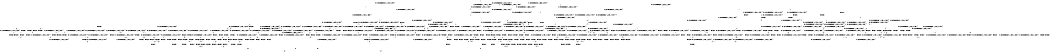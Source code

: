 digraph BCG {
size = "7, 10.5";
center = TRUE;
node [shape = circle];
0 [peripheries = 2];
0 -> 1 [label = "EX !0 !ATOMIC_EXCH_BRANCH (1, +1, TRUE, +0, 2, TRUE) !{}"];
0 -> 2 [label = "EX !2 !ATOMIC_EXCH_BRANCH (1, +0, TRUE, +0, 1, TRUE) !{}"];
0 -> 3 [label = "EX !1 !ATOMIC_EXCH_BRANCH (1, +0, FALSE, +0, 3, TRUE) !{}"];
0 -> 4 [label = "EX !0 !ATOMIC_EXCH_BRANCH (1, +1, TRUE, +0, 2, TRUE) !{}"];
0 -> 5 [label = "EX !2 !ATOMIC_EXCH_BRANCH (1, +0, TRUE, +0, 1, TRUE) !{}"];
0 -> 6 [label = "EX !1 !ATOMIC_EXCH_BRANCH (1, +0, FALSE, +0, 3, TRUE) !{}"];
1 -> 7 [label = "EX !2 !ATOMIC_EXCH_BRANCH (1, +0, TRUE, +0, 1, FALSE) !{}"];
2 -> 8 [label = "EX !0 !ATOMIC_EXCH_BRANCH (1, +1, TRUE, +0, 2, TRUE) !{}"];
3 -> 9 [label = "EX !0 !ATOMIC_EXCH_BRANCH (1, +1, TRUE, +0, 2, TRUE) !{}"];
4 -> 7 [label = "EX !2 !ATOMIC_EXCH_BRANCH (1, +0, TRUE, +0, 1, FALSE) !{}"];
4 -> 10 [label = "EX !1 !ATOMIC_EXCH_BRANCH (1, +0, FALSE, +0, 3, FALSE) !{}"];
4 -> 11 [label = "TERMINATE !0"];
4 -> 12 [label = "EX !2 !ATOMIC_EXCH_BRANCH (1, +0, TRUE, +0, 1, FALSE) !{}"];
4 -> 13 [label = "EX !1 !ATOMIC_EXCH_BRANCH (1, +0, FALSE, +0, 3, FALSE) !{}"];
4 -> 14 [label = "TERMINATE !0"];
5 -> 2 [label = "EX !2 !ATOMIC_EXCH_BRANCH (1, +0, TRUE, +0, 1, TRUE) !{}"];
5 -> 8 [label = "EX !0 !ATOMIC_EXCH_BRANCH (1, +1, TRUE, +0, 2, TRUE) !{}"];
5 -> 15 [label = "EX !1 !ATOMIC_EXCH_BRANCH (1, +0, FALSE, +0, 3, TRUE) !{}"];
5 -> 5 [label = "EX !2 !ATOMIC_EXCH_BRANCH (1, +0, TRUE, +0, 1, TRUE) !{}"];
5 -> 16 [label = "EX !0 !ATOMIC_EXCH_BRANCH (1, +1, TRUE, +0, 2, TRUE) !{}"];
5 -> 17 [label = "EX !1 !ATOMIC_EXCH_BRANCH (1, +0, FALSE, +0, 3, TRUE) !{}"];
6 -> 9 [label = "EX !0 !ATOMIC_EXCH_BRANCH (1, +1, TRUE, +0, 2, TRUE) !{}"];
6 -> 18 [label = "EX !2 !ATOMIC_EXCH_BRANCH (1, +0, TRUE, +0, 1, TRUE) !{}"];
6 -> 19 [label = "TERMINATE !1"];
6 -> 20 [label = "EX !0 !ATOMIC_EXCH_BRANCH (1, +1, TRUE, +0, 2, TRUE) !{}"];
6 -> 21 [label = "EX !2 !ATOMIC_EXCH_BRANCH (1, +0, TRUE, +0, 1, TRUE) !{}"];
6 -> 22 [label = "TERMINATE !1"];
7 -> 23 [label = "EX !1 !ATOMIC_EXCH_BRANCH (1, +0, FALSE, +0, 3, TRUE) !{}"];
8 -> 7 [label = "EX !2 !ATOMIC_EXCH_BRANCH (1, +0, TRUE, +0, 1, FALSE) !{}"];
9 -> 24 [label = "EX !2 !ATOMIC_EXCH_BRANCH (1, +0, TRUE, +0, 1, FALSE) !{}"];
10 -> 25 [label = "EX !1 !ATOMIC_EXCH_BRANCH (1, +1, TRUE, +0, 3, FALSE) !{}"];
11 -> 26 [label = "EX !2 !ATOMIC_EXCH_BRANCH (1, +0, TRUE, +0, 1, FALSE) !{}"];
12 -> 23 [label = "EX !1 !ATOMIC_EXCH_BRANCH (1, +0, FALSE, +0, 3, TRUE) !{}"];
12 -> 27 [label = "TERMINATE !0"];
12 -> 28 [label = "TERMINATE !2"];
12 -> 29 [label = "EX !1 !ATOMIC_EXCH_BRANCH (1, +0, FALSE, +0, 3, TRUE) !{}"];
12 -> 30 [label = "TERMINATE !0"];
12 -> 31 [label = "TERMINATE !2"];
13 -> 25 [label = "EX !1 !ATOMIC_EXCH_BRANCH (1, +1, TRUE, +0, 3, FALSE) !{}"];
13 -> 32 [label = "EX !2 !ATOMIC_EXCH_BRANCH (1, +0, TRUE, +0, 1, FALSE) !{}"];
13 -> 33 [label = "TERMINATE !0"];
13 -> 34 [label = "EX !1 !ATOMIC_EXCH_BRANCH (1, +1, TRUE, +0, 3, FALSE) !{}"];
13 -> 35 [label = "EX !2 !ATOMIC_EXCH_BRANCH (1, +0, TRUE, +0, 1, FALSE) !{}"];
13 -> 36 [label = "TERMINATE !0"];
14 -> 26 [label = "EX !2 !ATOMIC_EXCH_BRANCH (1, +0, TRUE, +0, 1, FALSE) !{}"];
14 -> 37 [label = "EX !1 !ATOMIC_EXCH_BRANCH (1, +0, FALSE, +0, 3, FALSE) !{}"];
14 -> 38 [label = "EX !2 !ATOMIC_EXCH_BRANCH (1, +0, TRUE, +0, 1, FALSE) !{}"];
14 -> 39 [label = "EX !1 !ATOMIC_EXCH_BRANCH (1, +0, FALSE, +0, 3, FALSE) !{}"];
15 -> 18 [label = "EX !2 !ATOMIC_EXCH_BRANCH (1, +0, TRUE, +0, 1, TRUE) !{}"];
16 -> 7 [label = "EX !2 !ATOMIC_EXCH_BRANCH (1, +0, TRUE, +0, 1, FALSE) !{}"];
16 -> 40 [label = "EX !1 !ATOMIC_EXCH_BRANCH (1, +0, FALSE, +0, 3, FALSE) !{}"];
16 -> 41 [label = "TERMINATE !0"];
16 -> 12 [label = "EX !2 !ATOMIC_EXCH_BRANCH (1, +0, TRUE, +0, 1, FALSE) !{}"];
16 -> 42 [label = "EX !1 !ATOMIC_EXCH_BRANCH (1, +0, FALSE, +0, 3, FALSE) !{}"];
16 -> 43 [label = "TERMINATE !0"];
17 -> 18 [label = "EX !2 !ATOMIC_EXCH_BRANCH (1, +0, TRUE, +0, 1, TRUE) !{}"];
17 -> 44 [label = "EX !0 !ATOMIC_EXCH_BRANCH (1, +1, TRUE, +0, 2, TRUE) !{}"];
17 -> 45 [label = "TERMINATE !1"];
17 -> 21 [label = "EX !2 !ATOMIC_EXCH_BRANCH (1, +0, TRUE, +0, 1, TRUE) !{}"];
17 -> 46 [label = "EX !0 !ATOMIC_EXCH_BRANCH (1, +1, TRUE, +0, 2, TRUE) !{}"];
17 -> 47 [label = "TERMINATE !1"];
18 -> 44 [label = "EX !0 !ATOMIC_EXCH_BRANCH (1, +1, TRUE, +0, 2, TRUE) !{}"];
19 -> 48 [label = "EX !0 !ATOMIC_EXCH_BRANCH (1, +1, TRUE, +0, 2, TRUE) !{}"];
20 -> 24 [label = "EX !2 !ATOMIC_EXCH_BRANCH (1, +0, TRUE, +0, 1, FALSE) !{}"];
20 -> 49 [label = "TERMINATE !0"];
20 -> 50 [label = "TERMINATE !1"];
20 -> 51 [label = "EX !2 !ATOMIC_EXCH_BRANCH (1, +0, TRUE, +0, 1, FALSE) !{}"];
20 -> 52 [label = "TERMINATE !0"];
20 -> 53 [label = "TERMINATE !1"];
21 -> 18 [label = "EX !2 !ATOMIC_EXCH_BRANCH (1, +0, TRUE, +0, 1, TRUE) !{}"];
21 -> 44 [label = "EX !0 !ATOMIC_EXCH_BRANCH (1, +1, TRUE, +0, 2, TRUE) !{}"];
21 -> 45 [label = "TERMINATE !1"];
21 -> 21 [label = "EX !2 !ATOMIC_EXCH_BRANCH (1, +0, TRUE, +0, 1, TRUE) !{}"];
21 -> 46 [label = "EX !0 !ATOMIC_EXCH_BRANCH (1, +1, TRUE, +0, 2, TRUE) !{}"];
21 -> 47 [label = "TERMINATE !1"];
22 -> 48 [label = "EX !0 !ATOMIC_EXCH_BRANCH (1, +1, TRUE, +0, 2, TRUE) !{}"];
22 -> 54 [label = "EX !2 !ATOMIC_EXCH_BRANCH (1, +0, TRUE, +0, 1, TRUE) !{}"];
22 -> 55 [label = "EX !0 !ATOMIC_EXCH_BRANCH (1, +1, TRUE, +0, 2, TRUE) !{}"];
22 -> 56 [label = "EX !2 !ATOMIC_EXCH_BRANCH (1, +0, TRUE, +0, 1, TRUE) !{}"];
23 -> 57 [label = "TERMINATE !0"];
24 -> 57 [label = "TERMINATE !0"];
25 -> 24 [label = "EX !2 !ATOMIC_EXCH_BRANCH (1, +0, TRUE, +0, 1, FALSE) !{}"];
26 -> 58 [label = "EX !1 !ATOMIC_EXCH_BRANCH (1, +0, FALSE, +0, 3, TRUE) !{}"];
27 -> 58 [label = "EX !1 !ATOMIC_EXCH_BRANCH (1, +0, FALSE, +0, 3, TRUE) !{}"];
28 -> 59 [label = "EX !1 !ATOMIC_EXCH_BRANCH (1, +0, FALSE, +0, 3, TRUE) !{}"];
29 -> 57 [label = "TERMINATE !0"];
29 -> 60 [label = "TERMINATE !2"];
29 -> 61 [label = "TERMINATE !1"];
29 -> 62 [label = "TERMINATE !0"];
29 -> 63 [label = "TERMINATE !2"];
29 -> 64 [label = "TERMINATE !1"];
30 -> 58 [label = "EX !1 !ATOMIC_EXCH_BRANCH (1, +0, FALSE, +0, 3, TRUE) !{}"];
30 -> 65 [label = "TERMINATE !2"];
30 -> 66 [label = "EX !1 !ATOMIC_EXCH_BRANCH (1, +0, FALSE, +0, 3, TRUE) !{}"];
30 -> 67 [label = "TERMINATE !2"];
31 -> 59 [label = "EX !1 !ATOMIC_EXCH_BRANCH (1, +0, FALSE, +0, 3, TRUE) !{}"];
31 -> 65 [label = "TERMINATE !0"];
31 -> 68 [label = "EX !1 !ATOMIC_EXCH_BRANCH (1, +0, FALSE, +0, 3, TRUE) !{}"];
31 -> 67 [label = "TERMINATE !0"];
32 -> 69 [label = "EX !1 !ATOMIC_EXCH_BRANCH (1, +1, TRUE, +0, 3, TRUE) !{}"];
33 -> 70 [label = "EX !2 !ATOMIC_EXCH_BRANCH (1, +0, TRUE, +0, 1, FALSE) !{}"];
34 -> 24 [label = "EX !2 !ATOMIC_EXCH_BRANCH (1, +0, TRUE, +0, 1, FALSE) !{}"];
34 -> 49 [label = "TERMINATE !0"];
34 -> 50 [label = "TERMINATE !1"];
34 -> 51 [label = "EX !2 !ATOMIC_EXCH_BRANCH (1, +0, TRUE, +0, 1, FALSE) !{}"];
34 -> 52 [label = "TERMINATE !0"];
34 -> 53 [label = "TERMINATE !1"];
35 -> 69 [label = "EX !1 !ATOMIC_EXCH_BRANCH (1, +1, TRUE, +0, 3, TRUE) !{}"];
35 -> 71 [label = "TERMINATE !0"];
35 -> 72 [label = "TERMINATE !2"];
35 -> 73 [label = "EX !1 !ATOMIC_EXCH_BRANCH (1, +1, TRUE, +0, 3, TRUE) !{}"];
35 -> 74 [label = "TERMINATE !0"];
35 -> 75 [label = "TERMINATE !2"];
36 -> 70 [label = "EX !2 !ATOMIC_EXCH_BRANCH (1, +0, TRUE, +0, 1, FALSE) !{}"];
36 -> 76 [label = "EX !1 !ATOMIC_EXCH_BRANCH (1, +1, TRUE, +0, 3, FALSE) !{}"];
36 -> 77 [label = "EX !2 !ATOMIC_EXCH_BRANCH (1, +0, TRUE, +0, 1, FALSE) !{}"];
36 -> 78 [label = "EX !1 !ATOMIC_EXCH_BRANCH (1, +1, TRUE, +0, 3, FALSE) !{}"];
37 -> 76 [label = "EX !1 !ATOMIC_EXCH_BRANCH (1, +1, TRUE, +0, 3, FALSE) !{}"];
38 -> 58 [label = "EX !1 !ATOMIC_EXCH_BRANCH (1, +0, FALSE, +0, 3, TRUE) !{}"];
38 -> 65 [label = "TERMINATE !2"];
38 -> 66 [label = "EX !1 !ATOMIC_EXCH_BRANCH (1, +0, FALSE, +0, 3, TRUE) !{}"];
38 -> 67 [label = "TERMINATE !2"];
39 -> 76 [label = "EX !1 !ATOMIC_EXCH_BRANCH (1, +1, TRUE, +0, 3, FALSE) !{}"];
39 -> 70 [label = "EX !2 !ATOMIC_EXCH_BRANCH (1, +0, TRUE, +0, 1, FALSE) !{}"];
39 -> 78 [label = "EX !1 !ATOMIC_EXCH_BRANCH (1, +1, TRUE, +0, 3, FALSE) !{}"];
39 -> 77 [label = "EX !2 !ATOMIC_EXCH_BRANCH (1, +0, TRUE, +0, 1, FALSE) !{}"];
40 -> 79 [label = "EX !1 !ATOMIC_EXCH_BRANCH (1, +1, TRUE, +0, 3, FALSE) !{}"];
41 -> 80 [label = "EX !1 !ATOMIC_EXCH_BRANCH (1, +0, FALSE, +0, 3, FALSE) !{}"];
42 -> 79 [label = "EX !1 !ATOMIC_EXCH_BRANCH (1, +1, TRUE, +0, 3, FALSE) !{}"];
42 -> 32 [label = "EX !2 !ATOMIC_EXCH_BRANCH (1, +0, TRUE, +0, 1, FALSE) !{}"];
42 -> 81 [label = "TERMINATE !0"];
42 -> 82 [label = "EX !1 !ATOMIC_EXCH_BRANCH (1, +1, TRUE, +0, 3, FALSE) !{}"];
42 -> 35 [label = "EX !2 !ATOMIC_EXCH_BRANCH (1, +0, TRUE, +0, 1, FALSE) !{}"];
42 -> 83 [label = "TERMINATE !0"];
43 -> 80 [label = "EX !1 !ATOMIC_EXCH_BRANCH (1, +0, FALSE, +0, 3, FALSE) !{}"];
43 -> 26 [label = "EX !2 !ATOMIC_EXCH_BRANCH (1, +0, TRUE, +0, 1, FALSE) !{}"];
43 -> 84 [label = "EX !1 !ATOMIC_EXCH_BRANCH (1, +0, FALSE, +0, 3, FALSE) !{}"];
43 -> 38 [label = "EX !2 !ATOMIC_EXCH_BRANCH (1, +0, TRUE, +0, 1, FALSE) !{}"];
44 -> 24 [label = "EX !2 !ATOMIC_EXCH_BRANCH (1, +0, TRUE, +0, 1, FALSE) !{}"];
45 -> 85 [label = "EX !0 !ATOMIC_EXCH_BRANCH (1, +1, TRUE, +0, 2, TRUE) !{}"];
46 -> 24 [label = "EX !2 !ATOMIC_EXCH_BRANCH (1, +0, TRUE, +0, 1, FALSE) !{}"];
46 -> 86 [label = "TERMINATE !0"];
46 -> 87 [label = "TERMINATE !1"];
46 -> 51 [label = "EX !2 !ATOMIC_EXCH_BRANCH (1, +0, TRUE, +0, 1, FALSE) !{}"];
46 -> 88 [label = "TERMINATE !0"];
46 -> 89 [label = "TERMINATE !1"];
47 -> 85 [label = "EX !0 !ATOMIC_EXCH_BRANCH (1, +1, TRUE, +0, 2, TRUE) !{}"];
47 -> 54 [label = "EX !2 !ATOMIC_EXCH_BRANCH (1, +0, TRUE, +0, 1, TRUE) !{}"];
47 -> 90 [label = "EX !0 !ATOMIC_EXCH_BRANCH (1, +1, TRUE, +0, 2, TRUE) !{}"];
47 -> 56 [label = "EX !2 !ATOMIC_EXCH_BRANCH (1, +0, TRUE, +0, 1, TRUE) !{}"];
48 -> 91 [label = "EX !2 !ATOMIC_EXCH_BRANCH (1, +0, TRUE, +0, 1, FALSE) !{}"];
49 -> 92 [label = "EX !2 !ATOMIC_EXCH_BRANCH (1, +0, TRUE, +0, 1, FALSE) !{}"];
50 -> 91 [label = "EX !2 !ATOMIC_EXCH_BRANCH (1, +0, TRUE, +0, 1, FALSE) !{}"];
51 -> 57 [label = "TERMINATE !0"];
51 -> 60 [label = "TERMINATE !2"];
51 -> 61 [label = "TERMINATE !1"];
51 -> 62 [label = "TERMINATE !0"];
51 -> 63 [label = "TERMINATE !2"];
51 -> 64 [label = "TERMINATE !1"];
52 -> 92 [label = "EX !2 !ATOMIC_EXCH_BRANCH (1, +0, TRUE, +0, 1, FALSE) !{}"];
52 -> 93 [label = "TERMINATE !1"];
52 -> 94 [label = "EX !2 !ATOMIC_EXCH_BRANCH (1, +0, TRUE, +0, 1, FALSE) !{}"];
52 -> 95 [label = "TERMINATE !1"];
53 -> 91 [label = "EX !2 !ATOMIC_EXCH_BRANCH (1, +0, TRUE, +0, 1, FALSE) !{}"];
53 -> 93 [label = "TERMINATE !0"];
53 -> 96 [label = "EX !2 !ATOMIC_EXCH_BRANCH (1, +0, TRUE, +0, 1, FALSE) !{}"];
53 -> 95 [label = "TERMINATE !0"];
54 -> 85 [label = "EX !0 !ATOMIC_EXCH_BRANCH (1, +1, TRUE, +0, 2, TRUE) !{}"];
55 -> 91 [label = "EX !2 !ATOMIC_EXCH_BRANCH (1, +0, TRUE, +0, 1, FALSE) !{}"];
55 -> 93 [label = "TERMINATE !0"];
55 -> 96 [label = "EX !2 !ATOMIC_EXCH_BRANCH (1, +0, TRUE, +0, 1, FALSE) !{}"];
55 -> 95 [label = "TERMINATE !0"];
56 -> 54 [label = "EX !2 !ATOMIC_EXCH_BRANCH (1, +0, TRUE, +0, 1, TRUE) !{}"];
56 -> 85 [label = "EX !0 !ATOMIC_EXCH_BRANCH (1, +1, TRUE, +0, 2, TRUE) !{}"];
56 -> 56 [label = "EX !2 !ATOMIC_EXCH_BRANCH (1, +0, TRUE, +0, 1, TRUE) !{}"];
56 -> 90 [label = "EX !0 !ATOMIC_EXCH_BRANCH (1, +1, TRUE, +0, 2, TRUE) !{}"];
57 -> 97 [label = "TERMINATE !2"];
58 -> 97 [label = "TERMINATE !2"];
59 -> 97 [label = "TERMINATE !0"];
60 -> 97 [label = "TERMINATE !0"];
61 -> 98 [label = "TERMINATE !0"];
62 -> 97 [label = "TERMINATE !2"];
62 -> 98 [label = "TERMINATE !1"];
62 -> 99 [label = "TERMINATE !2"];
62 -> 100 [label = "TERMINATE !1"];
63 -> 97 [label = "TERMINATE !0"];
63 -> 101 [label = "TERMINATE !1"];
63 -> 99 [label = "TERMINATE !0"];
63 -> 102 [label = "TERMINATE !1"];
64 -> 98 [label = "TERMINATE !0"];
64 -> 101 [label = "TERMINATE !2"];
64 -> 100 [label = "TERMINATE !0"];
64 -> 102 [label = "TERMINATE !2"];
65 -> 103 [label = "EX !1 !ATOMIC_EXCH_BRANCH (1, +0, FALSE, +0, 3, TRUE) !{}"];
66 -> 97 [label = "TERMINATE !2"];
66 -> 98 [label = "TERMINATE !1"];
66 -> 99 [label = "TERMINATE !2"];
66 -> 100 [label = "TERMINATE !1"];
67 -> 103 [label = "EX !1 !ATOMIC_EXCH_BRANCH (1, +0, FALSE, +0, 3, TRUE) !{}"];
67 -> 104 [label = "EX !1 !ATOMIC_EXCH_BRANCH (1, +0, FALSE, +0, 3, TRUE) !{}"];
68 -> 97 [label = "TERMINATE !0"];
68 -> 101 [label = "TERMINATE !1"];
68 -> 99 [label = "TERMINATE !0"];
68 -> 102 [label = "TERMINATE !1"];
69 -> 105 [label = "TERMINATE !0"];
70 -> 106 [label = "EX !1 !ATOMIC_EXCH_BRANCH (1, +1, TRUE, +0, 3, TRUE) !{}"];
71 -> 107 [label = "TERMINATE !2"];
72 -> 107 [label = "TERMINATE !0"];
73 -> 105 [label = "TERMINATE !0"];
73 -> 108 [label = "TERMINATE !2"];
73 -> 109 [label = "TERMINATE !1"];
73 -> 110 [label = "TERMINATE !0"];
73 -> 111 [label = "TERMINATE !2"];
73 -> 112 [label = "TERMINATE !1"];
74 -> 107 [label = "TERMINATE !2"];
74 -> 106 [label = "EX !1 !ATOMIC_EXCH_BRANCH (1, +1, TRUE, +0, 3, TRUE) !{}"];
74 -> 113 [label = "TERMINATE !2"];
74 -> 114 [label = "EX !1 !ATOMIC_EXCH_BRANCH (1, +1, TRUE, +0, 3, TRUE) !{}"];
75 -> 107 [label = "TERMINATE !0"];
75 -> 115 [label = "EX !1 !ATOMIC_EXCH_BRANCH (1, +1, TRUE, +0, 3, TRUE) !{}"];
75 -> 113 [label = "TERMINATE !0"];
75 -> 116 [label = "EX !1 !ATOMIC_EXCH_BRANCH (1, +1, TRUE, +0, 3, TRUE) !{}"];
76 -> 92 [label = "EX !2 !ATOMIC_EXCH_BRANCH (1, +0, TRUE, +0, 1, FALSE) !{}"];
77 -> 106 [label = "EX !1 !ATOMIC_EXCH_BRANCH (1, +1, TRUE, +0, 3, TRUE) !{}"];
77 -> 107 [label = "TERMINATE !2"];
77 -> 114 [label = "EX !1 !ATOMIC_EXCH_BRANCH (1, +1, TRUE, +0, 3, TRUE) !{}"];
77 -> 113 [label = "TERMINATE !2"];
78 -> 92 [label = "EX !2 !ATOMIC_EXCH_BRANCH (1, +0, TRUE, +0, 1, FALSE) !{}"];
78 -> 93 [label = "TERMINATE !1"];
78 -> 94 [label = "EX !2 !ATOMIC_EXCH_BRANCH (1, +0, TRUE, +0, 1, FALSE) !{}"];
78 -> 95 [label = "TERMINATE !1"];
79 -> 24 [label = "EX !2 !ATOMIC_EXCH_BRANCH (1, +0, TRUE, +0, 1, FALSE) !{}"];
80 -> 117 [label = "EX !1 !ATOMIC_EXCH_BRANCH (1, +1, TRUE, +0, 3, FALSE) !{}"];
81 -> 117 [label = "EX !1 !ATOMIC_EXCH_BRANCH (1, +1, TRUE, +0, 3, FALSE) !{}"];
82 -> 24 [label = "EX !2 !ATOMIC_EXCH_BRANCH (1, +0, TRUE, +0, 1, FALSE) !{}"];
82 -> 86 [label = "TERMINATE !0"];
82 -> 87 [label = "TERMINATE !1"];
82 -> 51 [label = "EX !2 !ATOMIC_EXCH_BRANCH (1, +0, TRUE, +0, 1, FALSE) !{}"];
82 -> 88 [label = "TERMINATE !0"];
82 -> 89 [label = "TERMINATE !1"];
83 -> 117 [label = "EX !1 !ATOMIC_EXCH_BRANCH (1, +1, TRUE, +0, 3, FALSE) !{}"];
83 -> 70 [label = "EX !2 !ATOMIC_EXCH_BRANCH (1, +0, TRUE, +0, 1, FALSE) !{}"];
83 -> 118 [label = "EX !1 !ATOMIC_EXCH_BRANCH (1, +1, TRUE, +0, 3, FALSE) !{}"];
83 -> 77 [label = "EX !2 !ATOMIC_EXCH_BRANCH (1, +0, TRUE, +0, 1, FALSE) !{}"];
84 -> 117 [label = "EX !1 !ATOMIC_EXCH_BRANCH (1, +1, TRUE, +0, 3, FALSE) !{}"];
84 -> 70 [label = "EX !2 !ATOMIC_EXCH_BRANCH (1, +0, TRUE, +0, 1, FALSE) !{}"];
84 -> 118 [label = "EX !1 !ATOMIC_EXCH_BRANCH (1, +1, TRUE, +0, 3, FALSE) !{}"];
84 -> 77 [label = "EX !2 !ATOMIC_EXCH_BRANCH (1, +0, TRUE, +0, 1, FALSE) !{}"];
85 -> 91 [label = "EX !2 !ATOMIC_EXCH_BRANCH (1, +0, TRUE, +0, 1, FALSE) !{}"];
86 -> 119 [label = "TERMINATE !1"];
87 -> 119 [label = "TERMINATE !0"];
88 -> 119 [label = "TERMINATE !1"];
88 -> 92 [label = "EX !2 !ATOMIC_EXCH_BRANCH (1, +0, TRUE, +0, 1, FALSE) !{}"];
88 -> 120 [label = "TERMINATE !1"];
88 -> 94 [label = "EX !2 !ATOMIC_EXCH_BRANCH (1, +0, TRUE, +0, 1, FALSE) !{}"];
89 -> 119 [label = "TERMINATE !0"];
89 -> 91 [label = "EX !2 !ATOMIC_EXCH_BRANCH (1, +0, TRUE, +0, 1, FALSE) !{}"];
89 -> 120 [label = "TERMINATE !0"];
89 -> 96 [label = "EX !2 !ATOMIC_EXCH_BRANCH (1, +0, TRUE, +0, 1, FALSE) !{}"];
90 -> 91 [label = "EX !2 !ATOMIC_EXCH_BRANCH (1, +0, TRUE, +0, 1, FALSE) !{}"];
90 -> 119 [label = "TERMINATE !0"];
90 -> 96 [label = "EX !2 !ATOMIC_EXCH_BRANCH (1, +0, TRUE, +0, 1, FALSE) !{}"];
90 -> 120 [label = "TERMINATE !0"];
91 -> 98 [label = "TERMINATE !0"];
92 -> 97 [label = "TERMINATE !2"];
93 -> 121 [label = "EX !2 !ATOMIC_EXCH_BRANCH (1, +0, TRUE, +0, 1, FALSE) !{}"];
94 -> 97 [label = "TERMINATE !2"];
94 -> 98 [label = "TERMINATE !1"];
94 -> 99 [label = "TERMINATE !2"];
94 -> 100 [label = "TERMINATE !1"];
95 -> 121 [label = "EX !2 !ATOMIC_EXCH_BRANCH (1, +0, TRUE, +0, 1, FALSE) !{}"];
95 -> 122 [label = "EX !2 !ATOMIC_EXCH_BRANCH (1, +0, TRUE, +0, 1, FALSE) !{}"];
96 -> 98 [label = "TERMINATE !0"];
96 -> 101 [label = "TERMINATE !2"];
96 -> 100 [label = "TERMINATE !0"];
96 -> 102 [label = "TERMINATE !2"];
97 -> 123 [label = "TERMINATE !1"];
98 -> 123 [label = "TERMINATE !2"];
99 -> 123 [label = "TERMINATE !1"];
99 -> 124 [label = "TERMINATE !1"];
100 -> 123 [label = "TERMINATE !2"];
100 -> 124 [label = "TERMINATE !2"];
101 -> 123 [label = "TERMINATE !0"];
102 -> 123 [label = "TERMINATE !0"];
102 -> 124 [label = "TERMINATE !0"];
103 -> 123 [label = "TERMINATE !1"];
104 -> 123 [label = "TERMINATE !1"];
104 -> 124 [label = "TERMINATE !1"];
105 -> 125 [label = "TERMINATE !2"];
106 -> 125 [label = "TERMINATE !2"];
107 -> 126 [label = "EX !1 !ATOMIC_EXCH_BRANCH (1, +1, TRUE, +0, 3, TRUE) !{}"];
108 -> 125 [label = "TERMINATE !0"];
109 -> 127 [label = "TERMINATE !0"];
110 -> 125 [label = "TERMINATE !2"];
110 -> 127 [label = "TERMINATE !1"];
110 -> 128 [label = "TERMINATE !2"];
110 -> 129 [label = "TERMINATE !1"];
111 -> 125 [label = "TERMINATE !0"];
111 -> 130 [label = "TERMINATE !1"];
111 -> 128 [label = "TERMINATE !0"];
111 -> 131 [label = "TERMINATE !1"];
112 -> 127 [label = "TERMINATE !0"];
112 -> 130 [label = "TERMINATE !2"];
112 -> 129 [label = "TERMINATE !0"];
112 -> 131 [label = "TERMINATE !2"];
113 -> 126 [label = "EX !1 !ATOMIC_EXCH_BRANCH (1, +1, TRUE, +0, 3, TRUE) !{}"];
113 -> 132 [label = "EX !1 !ATOMIC_EXCH_BRANCH (1, +1, TRUE, +0, 3, TRUE) !{}"];
114 -> 125 [label = "TERMINATE !2"];
114 -> 127 [label = "TERMINATE !1"];
114 -> 128 [label = "TERMINATE !2"];
114 -> 129 [label = "TERMINATE !1"];
115 -> 125 [label = "TERMINATE !0"];
116 -> 125 [label = "TERMINATE !0"];
116 -> 130 [label = "TERMINATE !1"];
116 -> 128 [label = "TERMINATE !0"];
116 -> 131 [label = "TERMINATE !1"];
117 -> 92 [label = "EX !2 !ATOMIC_EXCH_BRANCH (1, +0, TRUE, +0, 1, FALSE) !{}"];
118 -> 92 [label = "EX !2 !ATOMIC_EXCH_BRANCH (1, +0, TRUE, +0, 1, FALSE) !{}"];
118 -> 119 [label = "TERMINATE !1"];
118 -> 94 [label = "EX !2 !ATOMIC_EXCH_BRANCH (1, +0, TRUE, +0, 1, FALSE) !{}"];
118 -> 120 [label = "TERMINATE !1"];
119 -> 121 [label = "EX !2 !ATOMIC_EXCH_BRANCH (1, +0, TRUE, +0, 1, FALSE) !{}"];
120 -> 121 [label = "EX !2 !ATOMIC_EXCH_BRANCH (1, +0, TRUE, +0, 1, FALSE) !{}"];
120 -> 122 [label = "EX !2 !ATOMIC_EXCH_BRANCH (1, +0, TRUE, +0, 1, FALSE) !{}"];
121 -> 123 [label = "TERMINATE !2"];
122 -> 123 [label = "TERMINATE !2"];
122 -> 124 [label = "TERMINATE !2"];
123 -> 133 [label = "exit"];
124 -> 134 [label = "exit"];
125 -> 135 [label = "TERMINATE !1"];
126 -> 135 [label = "TERMINATE !1"];
127 -> 135 [label = "TERMINATE !2"];
128 -> 135 [label = "TERMINATE !1"];
128 -> 136 [label = "TERMINATE !1"];
129 -> 135 [label = "TERMINATE !2"];
129 -> 136 [label = "TERMINATE !2"];
130 -> 135 [label = "TERMINATE !0"];
131 -> 135 [label = "TERMINATE !0"];
131 -> 136 [label = "TERMINATE !0"];
132 -> 135 [label = "TERMINATE !1"];
132 -> 136 [label = "TERMINATE !1"];
135 -> 133 [label = "exit"];
136 -> 134 [label = "exit"];
}
